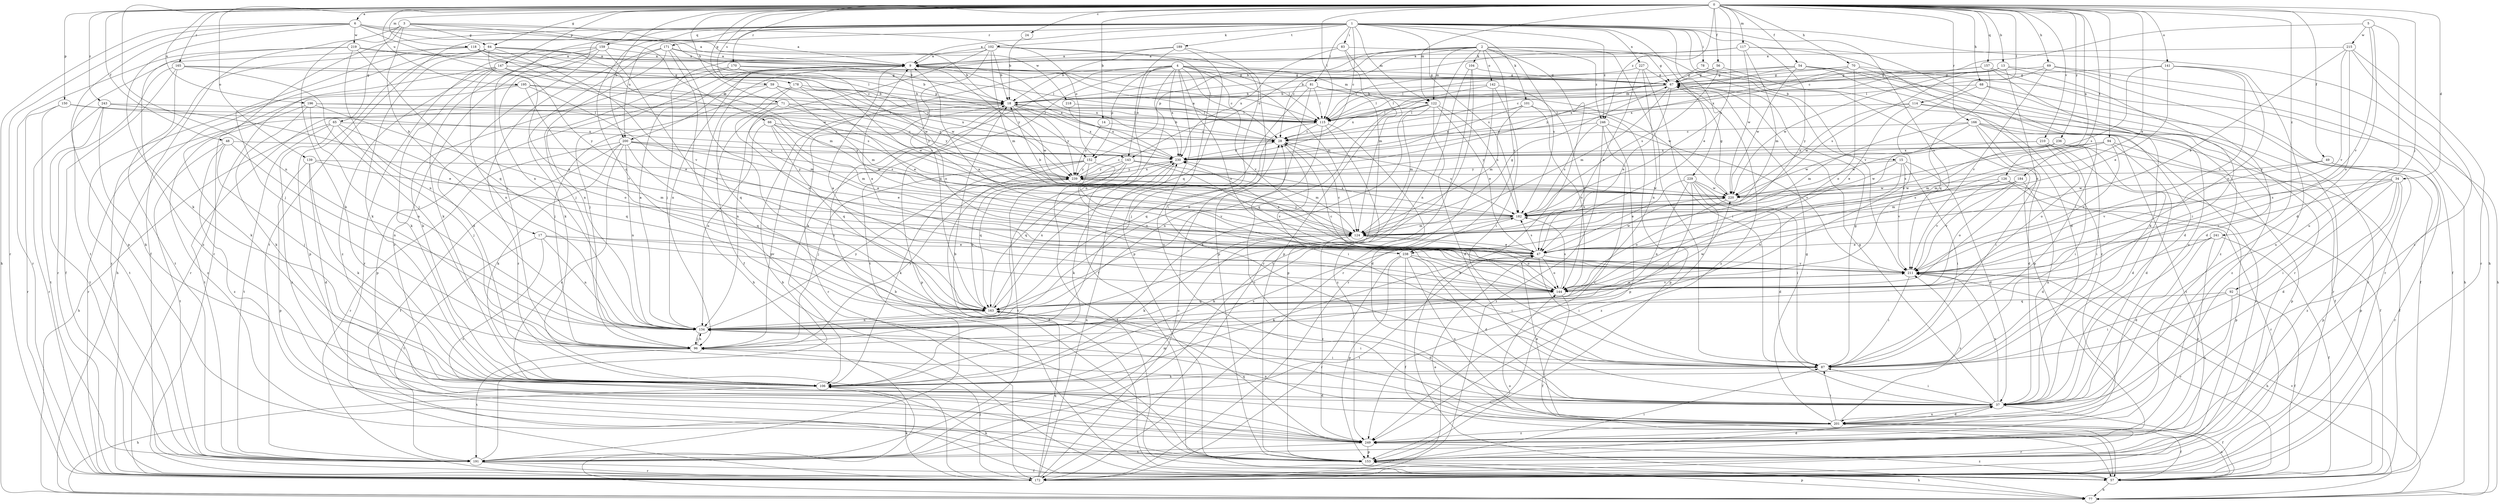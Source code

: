 strict digraph  {
0;
1;
2;
3;
4;
5;
6;
9;
13;
14;
15;
17;
18;
24;
28;
34;
37;
47;
48;
49;
54;
56;
57;
59;
64;
65;
66;
67;
68;
69;
70;
71;
77;
78;
81;
83;
87;
92;
94;
96;
101;
102;
104;
106;
114;
115;
117;
118;
122;
124;
126;
134;
139;
141;
142;
143;
144;
147;
150;
152;
153;
157;
159;
163;
165;
166;
170;
171;
172;
178;
182;
184;
189;
191;
195;
196;
200;
201;
210;
211;
215;
218;
219;
220;
227;
229;
230;
236;
238;
239;
241;
243;
246;
249;
0 -> 6  [label=a];
0 -> 13  [label=b];
0 -> 14  [label=b];
0 -> 24  [label=c];
0 -> 34  [label=d];
0 -> 47  [label=e];
0 -> 48  [label=f];
0 -> 49  [label=f];
0 -> 54  [label=f];
0 -> 56  [label=f];
0 -> 59  [label=g];
0 -> 64  [label=g];
0 -> 68  [label=h];
0 -> 69  [label=h];
0 -> 70  [label=h];
0 -> 71  [label=h];
0 -> 92  [label=j];
0 -> 94  [label=j];
0 -> 114  [label=l];
0 -> 115  [label=l];
0 -> 117  [label=m];
0 -> 118  [label=m];
0 -> 122  [label=m];
0 -> 126  [label=n];
0 -> 134  [label=n];
0 -> 139  [label=o];
0 -> 141  [label=o];
0 -> 147  [label=p];
0 -> 150  [label=p];
0 -> 157  [label=q];
0 -> 165  [label=r];
0 -> 166  [label=r];
0 -> 170  [label=r];
0 -> 178  [label=s];
0 -> 182  [label=s];
0 -> 184  [label=t];
0 -> 195  [label=u];
0 -> 196  [label=u];
0 -> 200  [label=u];
0 -> 210  [label=v];
0 -> 236  [label=y];
0 -> 241  [label=z];
0 -> 243  [label=z];
0 -> 246  [label=z];
1 -> 9  [label=a];
1 -> 15  [label=b];
1 -> 28  [label=c];
1 -> 47  [label=e];
1 -> 77  [label=h];
1 -> 78  [label=i];
1 -> 81  [label=i];
1 -> 83  [label=i];
1 -> 96  [label=j];
1 -> 101  [label=k];
1 -> 102  [label=k];
1 -> 122  [label=m];
1 -> 134  [label=n];
1 -> 159  [label=q];
1 -> 163  [label=q];
1 -> 171  [label=r];
1 -> 172  [label=r];
1 -> 182  [label=s];
1 -> 189  [label=t];
1 -> 191  [label=t];
1 -> 200  [label=u];
1 -> 211  [label=v];
1 -> 227  [label=x];
1 -> 229  [label=x];
1 -> 238  [label=y];
1 -> 246  [label=z];
2 -> 28  [label=c];
2 -> 77  [label=h];
2 -> 87  [label=i];
2 -> 104  [label=k];
2 -> 122  [label=m];
2 -> 142  [label=o];
2 -> 143  [label=o];
2 -> 152  [label=p];
2 -> 172  [label=r];
2 -> 182  [label=s];
2 -> 200  [label=u];
2 -> 211  [label=v];
2 -> 238  [label=y];
2 -> 246  [label=z];
3 -> 9  [label=a];
3 -> 17  [label=b];
3 -> 57  [label=f];
3 -> 64  [label=g];
3 -> 65  [label=g];
3 -> 66  [label=g];
3 -> 106  [label=k];
3 -> 143  [label=o];
4 -> 28  [label=c];
4 -> 57  [label=f];
4 -> 67  [label=g];
4 -> 96  [label=j];
4 -> 106  [label=k];
4 -> 115  [label=l];
4 -> 122  [label=m];
4 -> 124  [label=m];
4 -> 143  [label=o];
4 -> 144  [label=o];
4 -> 152  [label=p];
4 -> 191  [label=t];
4 -> 201  [label=u];
4 -> 211  [label=v];
4 -> 230  [label=x];
5 -> 28  [label=c];
5 -> 37  [label=d];
5 -> 201  [label=u];
5 -> 211  [label=v];
5 -> 215  [label=w];
6 -> 9  [label=a];
6 -> 77  [label=h];
6 -> 106  [label=k];
6 -> 152  [label=p];
6 -> 153  [label=p];
6 -> 172  [label=r];
6 -> 218  [label=w];
6 -> 219  [label=w];
6 -> 238  [label=y];
9 -> 67  [label=g];
9 -> 77  [label=h];
9 -> 96  [label=j];
9 -> 115  [label=l];
9 -> 134  [label=n];
9 -> 144  [label=o];
9 -> 230  [label=x];
9 -> 239  [label=y];
13 -> 28  [label=c];
13 -> 67  [label=g];
13 -> 87  [label=i];
13 -> 144  [label=o];
13 -> 172  [label=r];
13 -> 182  [label=s];
13 -> 220  [label=w];
14 -> 28  [label=c];
14 -> 239  [label=y];
15 -> 37  [label=d];
15 -> 87  [label=i];
15 -> 134  [label=n];
15 -> 211  [label=v];
15 -> 220  [label=w];
15 -> 239  [label=y];
17 -> 47  [label=e];
17 -> 134  [label=n];
17 -> 191  [label=t];
17 -> 211  [label=v];
17 -> 249  [label=z];
18 -> 115  [label=l];
18 -> 134  [label=n];
18 -> 153  [label=p];
18 -> 172  [label=r];
18 -> 220  [label=w];
18 -> 230  [label=x];
18 -> 239  [label=y];
24 -> 18  [label=b];
28 -> 9  [label=a];
28 -> 18  [label=b];
28 -> 87  [label=i];
28 -> 182  [label=s];
28 -> 230  [label=x];
34 -> 37  [label=d];
34 -> 87  [label=i];
34 -> 153  [label=p];
34 -> 182  [label=s];
34 -> 211  [label=v];
34 -> 220  [label=w];
34 -> 249  [label=z];
37 -> 18  [label=b];
37 -> 57  [label=f];
37 -> 67  [label=g];
37 -> 87  [label=i];
37 -> 201  [label=u];
37 -> 211  [label=v];
47 -> 28  [label=c];
47 -> 87  [label=i];
47 -> 106  [label=k];
47 -> 144  [label=o];
47 -> 182  [label=s];
47 -> 191  [label=t];
47 -> 211  [label=v];
47 -> 220  [label=w];
47 -> 230  [label=x];
48 -> 96  [label=j];
48 -> 134  [label=n];
48 -> 191  [label=t];
48 -> 230  [label=x];
48 -> 249  [label=z];
49 -> 153  [label=p];
49 -> 172  [label=r];
49 -> 211  [label=v];
49 -> 239  [label=y];
54 -> 67  [label=g];
54 -> 115  [label=l];
54 -> 172  [label=r];
54 -> 201  [label=u];
54 -> 220  [label=w];
54 -> 230  [label=x];
54 -> 249  [label=z];
56 -> 67  [label=g];
56 -> 182  [label=s];
56 -> 239  [label=y];
56 -> 249  [label=z];
57 -> 18  [label=b];
57 -> 77  [label=h];
57 -> 106  [label=k];
57 -> 144  [label=o];
57 -> 201  [label=u];
57 -> 211  [label=v];
57 -> 249  [label=z];
59 -> 18  [label=b];
59 -> 96  [label=j];
59 -> 124  [label=m];
59 -> 153  [label=p];
59 -> 239  [label=y];
64 -> 9  [label=a];
64 -> 18  [label=b];
64 -> 77  [label=h];
64 -> 106  [label=k];
64 -> 124  [label=m];
64 -> 144  [label=o];
64 -> 153  [label=p];
64 -> 172  [label=r];
64 -> 211  [label=v];
65 -> 28  [label=c];
65 -> 77  [label=h];
65 -> 96  [label=j];
65 -> 163  [label=q];
65 -> 191  [label=t];
65 -> 249  [label=z];
66 -> 28  [label=c];
66 -> 47  [label=e];
66 -> 124  [label=m];
66 -> 134  [label=n];
66 -> 163  [label=q];
66 -> 182  [label=s];
67 -> 18  [label=b];
67 -> 47  [label=e];
67 -> 115  [label=l];
67 -> 124  [label=m];
67 -> 230  [label=x];
67 -> 249  [label=z];
68 -> 18  [label=b];
68 -> 57  [label=f];
68 -> 144  [label=o];
68 -> 172  [label=r];
69 -> 57  [label=f];
69 -> 67  [label=g];
69 -> 77  [label=h];
69 -> 115  [label=l];
69 -> 211  [label=v];
70 -> 18  [label=b];
70 -> 37  [label=d];
70 -> 67  [label=g];
70 -> 77  [label=h];
70 -> 144  [label=o];
70 -> 230  [label=x];
71 -> 115  [label=l];
71 -> 124  [label=m];
71 -> 172  [label=r];
71 -> 191  [label=t];
71 -> 220  [label=w];
71 -> 239  [label=y];
77 -> 153  [label=p];
77 -> 211  [label=v];
78 -> 67  [label=g];
78 -> 153  [label=p];
81 -> 18  [label=b];
81 -> 96  [label=j];
81 -> 115  [label=l];
81 -> 134  [label=n];
81 -> 153  [label=p];
81 -> 220  [label=w];
83 -> 9  [label=a];
83 -> 67  [label=g];
83 -> 124  [label=m];
83 -> 153  [label=p];
83 -> 230  [label=x];
87 -> 67  [label=g];
87 -> 106  [label=k];
92 -> 57  [label=f];
92 -> 87  [label=i];
92 -> 163  [label=q];
92 -> 201  [label=u];
94 -> 37  [label=d];
94 -> 57  [label=f];
94 -> 124  [label=m];
94 -> 182  [label=s];
94 -> 211  [label=v];
94 -> 230  [label=x];
96 -> 87  [label=i];
96 -> 134  [label=n];
96 -> 191  [label=t];
96 -> 239  [label=y];
101 -> 115  [label=l];
101 -> 124  [label=m];
101 -> 144  [label=o];
101 -> 153  [label=p];
101 -> 230  [label=x];
102 -> 9  [label=a];
102 -> 18  [label=b];
102 -> 57  [label=f];
102 -> 87  [label=i];
102 -> 96  [label=j];
102 -> 124  [label=m];
102 -> 153  [label=p];
102 -> 163  [label=q];
104 -> 67  [label=g];
104 -> 134  [label=n];
104 -> 172  [label=r];
104 -> 191  [label=t];
106 -> 37  [label=d];
106 -> 77  [label=h];
106 -> 182  [label=s];
114 -> 47  [label=e];
114 -> 115  [label=l];
114 -> 172  [label=r];
114 -> 220  [label=w];
114 -> 249  [label=z];
115 -> 28  [label=c];
115 -> 37  [label=d];
115 -> 134  [label=n];
115 -> 163  [label=q];
115 -> 249  [label=z];
117 -> 9  [label=a];
117 -> 18  [label=b];
117 -> 37  [label=d];
117 -> 87  [label=i];
117 -> 124  [label=m];
117 -> 220  [label=w];
118 -> 9  [label=a];
118 -> 96  [label=j];
118 -> 115  [label=l];
118 -> 191  [label=t];
118 -> 220  [label=w];
118 -> 239  [label=y];
122 -> 37  [label=d];
122 -> 47  [label=e];
122 -> 106  [label=k];
122 -> 115  [label=l];
122 -> 124  [label=m];
122 -> 163  [label=q];
122 -> 182  [label=s];
124 -> 47  [label=e];
124 -> 67  [label=g];
124 -> 106  [label=k];
124 -> 144  [label=o];
124 -> 239  [label=y];
124 -> 249  [label=z];
126 -> 153  [label=p];
126 -> 172  [label=r];
126 -> 182  [label=s];
126 -> 211  [label=v];
126 -> 220  [label=w];
134 -> 9  [label=a];
134 -> 87  [label=i];
134 -> 96  [label=j];
134 -> 239  [label=y];
139 -> 37  [label=d];
139 -> 106  [label=k];
139 -> 124  [label=m];
139 -> 153  [label=p];
139 -> 239  [label=y];
141 -> 47  [label=e];
141 -> 67  [label=g];
141 -> 144  [label=o];
141 -> 182  [label=s];
141 -> 201  [label=u];
141 -> 211  [label=v];
142 -> 18  [label=b];
142 -> 87  [label=i];
142 -> 115  [label=l];
142 -> 144  [label=o];
142 -> 172  [label=r];
143 -> 57  [label=f];
143 -> 124  [label=m];
143 -> 163  [label=q];
143 -> 191  [label=t];
143 -> 211  [label=v];
143 -> 239  [label=y];
144 -> 9  [label=a];
144 -> 28  [label=c];
144 -> 57  [label=f];
144 -> 163  [label=q];
144 -> 182  [label=s];
144 -> 211  [label=v];
147 -> 67  [label=g];
147 -> 106  [label=k];
147 -> 134  [label=n];
147 -> 172  [label=r];
147 -> 182  [label=s];
147 -> 220  [label=w];
147 -> 249  [label=z];
150 -> 115  [label=l];
150 -> 172  [label=r];
150 -> 191  [label=t];
150 -> 230  [label=x];
152 -> 57  [label=f];
152 -> 96  [label=j];
152 -> 106  [label=k];
152 -> 144  [label=o];
152 -> 211  [label=v];
152 -> 239  [label=y];
153 -> 37  [label=d];
153 -> 77  [label=h];
153 -> 87  [label=i];
157 -> 37  [label=d];
157 -> 67  [label=g];
157 -> 106  [label=k];
157 -> 115  [label=l];
157 -> 163  [label=q];
159 -> 9  [label=a];
159 -> 37  [label=d];
159 -> 106  [label=k];
159 -> 163  [label=q];
159 -> 172  [label=r];
159 -> 249  [label=z];
163 -> 9  [label=a];
163 -> 37  [label=d];
163 -> 134  [label=n];
163 -> 220  [label=w];
163 -> 230  [label=x];
165 -> 57  [label=f];
165 -> 67  [label=g];
165 -> 96  [label=j];
165 -> 115  [label=l];
165 -> 172  [label=r];
165 -> 191  [label=t];
166 -> 28  [label=c];
166 -> 37  [label=d];
166 -> 57  [label=f];
166 -> 87  [label=i];
166 -> 124  [label=m];
166 -> 144  [label=o];
166 -> 172  [label=r];
166 -> 191  [label=t];
170 -> 18  [label=b];
170 -> 67  [label=g];
170 -> 106  [label=k];
170 -> 134  [label=n];
170 -> 220  [label=w];
171 -> 9  [label=a];
171 -> 18  [label=b];
171 -> 96  [label=j];
171 -> 106  [label=k];
171 -> 153  [label=p];
171 -> 172  [label=r];
171 -> 201  [label=u];
172 -> 28  [label=c];
172 -> 47  [label=e];
172 -> 96  [label=j];
172 -> 106  [label=k];
172 -> 163  [label=q];
172 -> 230  [label=x];
178 -> 18  [label=b];
178 -> 47  [label=e];
178 -> 144  [label=o];
178 -> 163  [label=q];
178 -> 182  [label=s];
182 -> 18  [label=b];
182 -> 106  [label=k];
182 -> 124  [label=m];
182 -> 230  [label=x];
184 -> 37  [label=d];
184 -> 124  [label=m];
184 -> 144  [label=o];
184 -> 211  [label=v];
184 -> 220  [label=w];
189 -> 9  [label=a];
189 -> 18  [label=b];
189 -> 134  [label=n];
189 -> 153  [label=p];
189 -> 163  [label=q];
191 -> 18  [label=b];
191 -> 57  [label=f];
191 -> 124  [label=m];
191 -> 172  [label=r];
195 -> 18  [label=b];
195 -> 47  [label=e];
195 -> 106  [label=k];
195 -> 191  [label=t];
195 -> 211  [label=v];
195 -> 230  [label=x];
196 -> 106  [label=k];
196 -> 115  [label=l];
196 -> 134  [label=n];
196 -> 144  [label=o];
196 -> 239  [label=y];
196 -> 249  [label=z];
200 -> 47  [label=e];
200 -> 57  [label=f];
200 -> 106  [label=k];
200 -> 134  [label=n];
200 -> 163  [label=q];
200 -> 172  [label=r];
200 -> 201  [label=u];
200 -> 220  [label=w];
200 -> 230  [label=x];
201 -> 28  [label=c];
201 -> 37  [label=d];
201 -> 47  [label=e];
201 -> 57  [label=f];
201 -> 67  [label=g];
201 -> 87  [label=i];
201 -> 134  [label=n];
201 -> 172  [label=r];
201 -> 211  [label=v];
201 -> 249  [label=z];
210 -> 57  [label=f];
210 -> 87  [label=i];
210 -> 144  [label=o];
210 -> 220  [label=w];
210 -> 230  [label=x];
211 -> 9  [label=a];
211 -> 77  [label=h];
211 -> 87  [label=i];
211 -> 144  [label=o];
215 -> 9  [label=a];
215 -> 47  [label=e];
215 -> 144  [label=o];
215 -> 172  [label=r];
215 -> 211  [label=v];
215 -> 249  [label=z];
218 -> 115  [label=l];
218 -> 230  [label=x];
219 -> 9  [label=a];
219 -> 28  [label=c];
219 -> 134  [label=n];
219 -> 163  [label=q];
219 -> 172  [label=r];
219 -> 249  [label=z];
220 -> 67  [label=g];
220 -> 144  [label=o];
220 -> 182  [label=s];
227 -> 47  [label=e];
227 -> 67  [label=g];
227 -> 87  [label=i];
227 -> 115  [label=l];
227 -> 134  [label=n];
229 -> 37  [label=d];
229 -> 47  [label=e];
229 -> 87  [label=i];
229 -> 96  [label=j];
229 -> 134  [label=n];
229 -> 220  [label=w];
229 -> 249  [label=z];
230 -> 9  [label=a];
230 -> 106  [label=k];
230 -> 163  [label=q];
230 -> 239  [label=y];
236 -> 37  [label=d];
236 -> 87  [label=i];
236 -> 124  [label=m];
236 -> 153  [label=p];
236 -> 220  [label=w];
236 -> 230  [label=x];
236 -> 239  [label=y];
238 -> 37  [label=d];
238 -> 57  [label=f];
238 -> 87  [label=i];
238 -> 153  [label=p];
238 -> 172  [label=r];
238 -> 201  [label=u];
238 -> 211  [label=v];
239 -> 28  [label=c];
239 -> 163  [label=q];
239 -> 220  [label=w];
239 -> 230  [label=x];
241 -> 37  [label=d];
241 -> 47  [label=e];
241 -> 57  [label=f];
241 -> 134  [label=n];
241 -> 249  [label=z];
243 -> 47  [label=e];
243 -> 106  [label=k];
243 -> 115  [label=l];
243 -> 172  [label=r];
243 -> 191  [label=t];
246 -> 28  [label=c];
246 -> 153  [label=p];
246 -> 172  [label=r];
246 -> 182  [label=s];
246 -> 211  [label=v];
246 -> 249  [label=z];
249 -> 153  [label=p];
249 -> 163  [label=q];
249 -> 191  [label=t];
}
